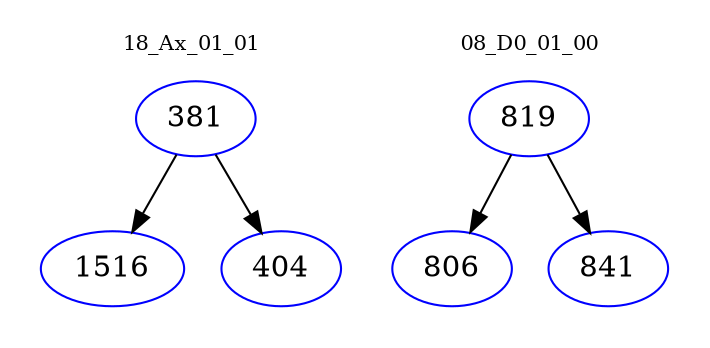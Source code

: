 digraph{
subgraph cluster_0 {
color = white
label = "18_Ax_01_01";
fontsize=10;
T0_381 [label="381", color="blue"]
T0_381 -> T0_1516 [color="black"]
T0_1516 [label="1516", color="blue"]
T0_381 -> T0_404 [color="black"]
T0_404 [label="404", color="blue"]
}
subgraph cluster_1 {
color = white
label = "08_D0_01_00";
fontsize=10;
T1_819 [label="819", color="blue"]
T1_819 -> T1_806 [color="black"]
T1_806 [label="806", color="blue"]
T1_819 -> T1_841 [color="black"]
T1_841 [label="841", color="blue"]
}
}
